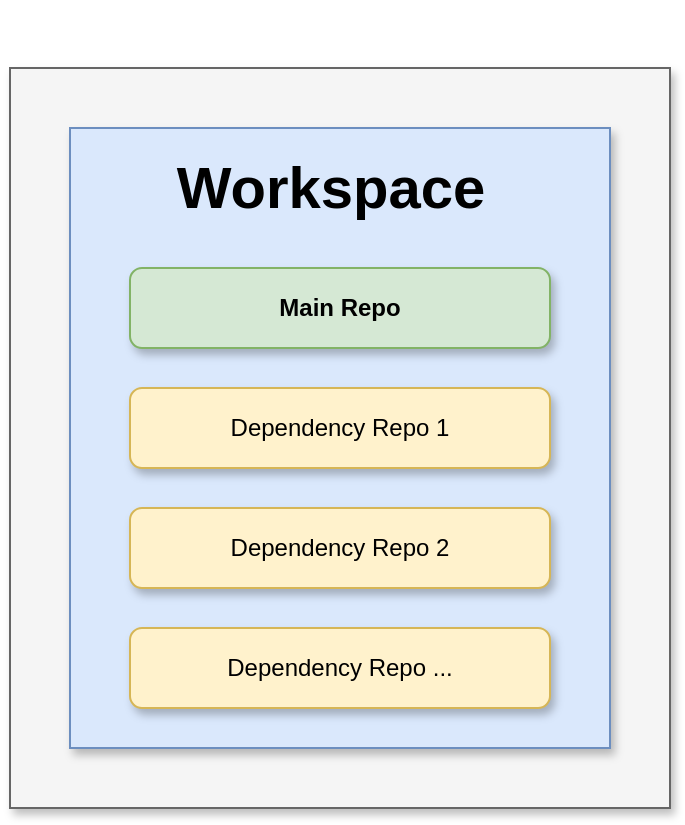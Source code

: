 <mxfile version="20.2.8" type="device"><diagram id="mV30FIOhVFsqBpWguB3d" name="Page-1"><mxGraphModel dx="942" dy="861" grid="1" gridSize="10" guides="1" tooltips="1" connect="1" arrows="1" fold="1" page="1" pageScale="1" pageWidth="827" pageHeight="1169" math="0" shadow="0"><root><mxCell id="0"/><mxCell id="1" parent="0"/><mxCell id="YtCwQHsG44BGMk4749ge-2" value="" style="rounded=0;whiteSpace=wrap;html=1;fillColor=#f5f5f5;fontColor=#333333;strokeColor=#666666;shadow=1;" parent="1" vertex="1"><mxGeometry x="140" y="50" width="330" height="370" as="geometry"/></mxCell><mxCell id="wikBhwUIcPSnmxnAq4fH-1" value="&lt;h1&gt;&lt;br&gt;&lt;/h1&gt;" style="whiteSpace=wrap;html=1;align=center;imageVerticalAlign=middle;direction=east;labelPosition=center;verticalLabelPosition=top;verticalAlign=bottom;fillColor=#dae8fc;strokeColor=#6c8ebf;movableLabel=1;shadow=1;" parent="1" vertex="1"><mxGeometry x="170" y="80" width="270" height="310" as="geometry"/></mxCell><mxCell id="wikBhwUIcPSnmxnAq4fH-2" value="Main Repo" style="rounded=1;whiteSpace=wrap;html=1;fillColor=#d5e8d4;strokeColor=#82b366;fontStyle=1;shadow=1;" parent="1" vertex="1"><mxGeometry x="200" y="150" width="210" height="40" as="geometry"/></mxCell><mxCell id="wikBhwUIcPSnmxnAq4fH-3" value="Dependency Repo 1" style="rounded=1;whiteSpace=wrap;html=1;fillColor=#fff2cc;strokeColor=#d6b656;shadow=1;" parent="1" vertex="1"><mxGeometry x="200" y="210" width="210" height="40" as="geometry"/></mxCell><mxCell id="wikBhwUIcPSnmxnAq4fH-4" value="Dependency Repo 2" style="rounded=1;whiteSpace=wrap;html=1;fillColor=#fff2cc;strokeColor=#d6b656;shadow=1;" parent="1" vertex="1"><mxGeometry x="200" y="270" width="210" height="40" as="geometry"/></mxCell><mxCell id="wikBhwUIcPSnmxnAq4fH-5" value="Dependency Repo ..." style="rounded=1;whiteSpace=wrap;html=1;fillColor=#fff2cc;strokeColor=#d6b656;shadow=1;" parent="1" vertex="1"><mxGeometry x="200" y="330" width="210" height="40" as="geometry"/></mxCell><mxCell id="IzIaaudmxsaxIcaftgT--3" value="&lt;h1 style=&quot;&quot;&gt;&lt;font style=&quot;font-size: 29px;&quot;&gt;Workspace&lt;/font&gt;&lt;/h1&gt;" style="text;html=1;resizable=0;autosize=1;align=center;verticalAlign=middle;points=[];fillColor=none;strokeColor=none;rounded=0;" vertex="1" parent="1"><mxGeometry x="210" y="70" width="180" height="80" as="geometry"/></mxCell></root></mxGraphModel></diagram></mxfile>